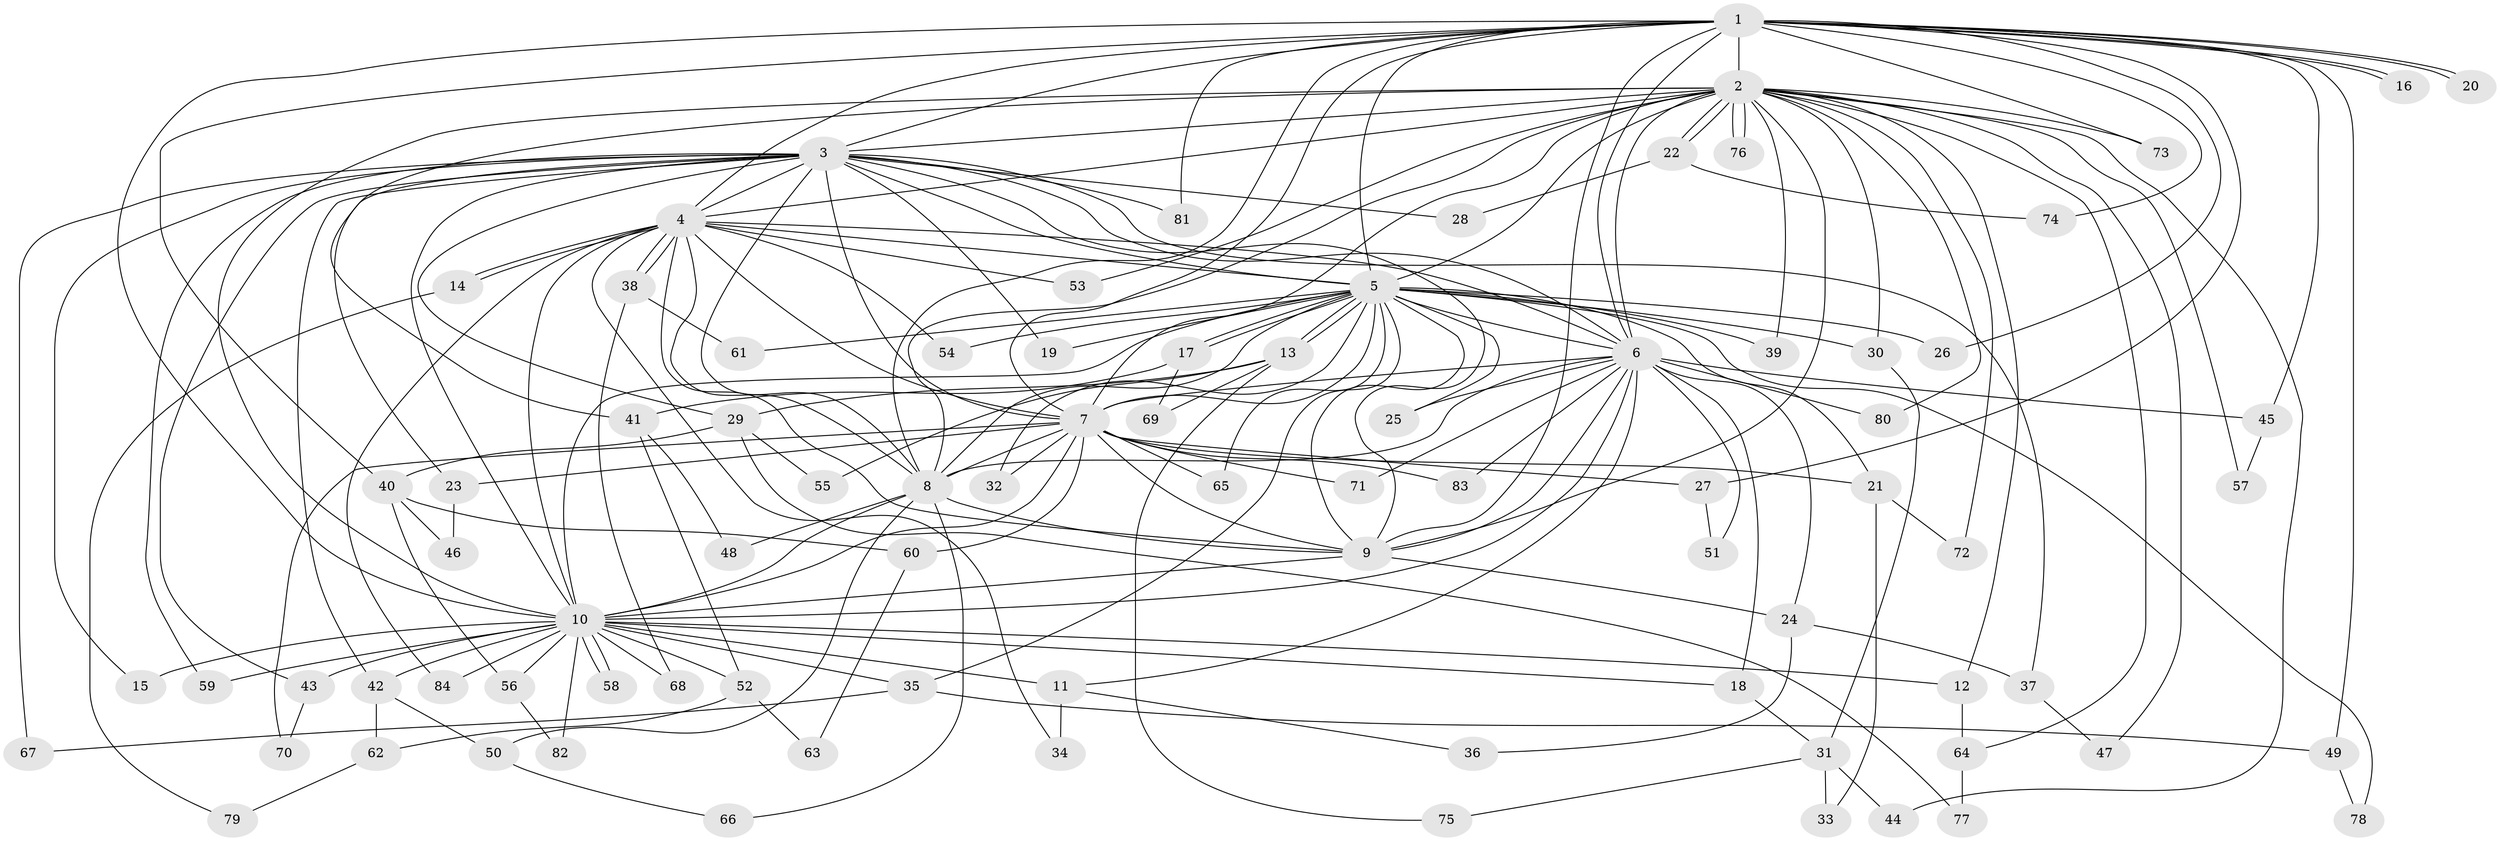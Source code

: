 // Generated by graph-tools (version 1.1) at 2025/14/03/09/25 04:14:19]
// undirected, 84 vertices, 193 edges
graph export_dot {
graph [start="1"]
  node [color=gray90,style=filled];
  1;
  2;
  3;
  4;
  5;
  6;
  7;
  8;
  9;
  10;
  11;
  12;
  13;
  14;
  15;
  16;
  17;
  18;
  19;
  20;
  21;
  22;
  23;
  24;
  25;
  26;
  27;
  28;
  29;
  30;
  31;
  32;
  33;
  34;
  35;
  36;
  37;
  38;
  39;
  40;
  41;
  42;
  43;
  44;
  45;
  46;
  47;
  48;
  49;
  50;
  51;
  52;
  53;
  54;
  55;
  56;
  57;
  58;
  59;
  60;
  61;
  62;
  63;
  64;
  65;
  66;
  67;
  68;
  69;
  70;
  71;
  72;
  73;
  74;
  75;
  76;
  77;
  78;
  79;
  80;
  81;
  82;
  83;
  84;
  1 -- 2;
  1 -- 3;
  1 -- 4;
  1 -- 5;
  1 -- 6;
  1 -- 7;
  1 -- 8;
  1 -- 9;
  1 -- 10;
  1 -- 16;
  1 -- 16;
  1 -- 20;
  1 -- 20;
  1 -- 26;
  1 -- 27;
  1 -- 40;
  1 -- 45;
  1 -- 49;
  1 -- 73;
  1 -- 74;
  1 -- 81;
  2 -- 3;
  2 -- 4;
  2 -- 5;
  2 -- 6;
  2 -- 7;
  2 -- 8;
  2 -- 9;
  2 -- 10;
  2 -- 12;
  2 -- 22;
  2 -- 22;
  2 -- 30;
  2 -- 39;
  2 -- 41;
  2 -- 44;
  2 -- 47;
  2 -- 53;
  2 -- 57;
  2 -- 64;
  2 -- 72;
  2 -- 73;
  2 -- 76;
  2 -- 76;
  2 -- 80;
  3 -- 4;
  3 -- 5;
  3 -- 6;
  3 -- 7;
  3 -- 8;
  3 -- 9;
  3 -- 10;
  3 -- 15;
  3 -- 19;
  3 -- 23;
  3 -- 28;
  3 -- 29;
  3 -- 37;
  3 -- 42;
  3 -- 43;
  3 -- 59;
  3 -- 67;
  3 -- 81;
  4 -- 5;
  4 -- 6;
  4 -- 7;
  4 -- 8;
  4 -- 9;
  4 -- 10;
  4 -- 14;
  4 -- 14;
  4 -- 34;
  4 -- 38;
  4 -- 38;
  4 -- 53;
  4 -- 54;
  4 -- 84;
  5 -- 6;
  5 -- 7;
  5 -- 8;
  5 -- 9;
  5 -- 10;
  5 -- 13;
  5 -- 13;
  5 -- 17;
  5 -- 17;
  5 -- 19;
  5 -- 21;
  5 -- 25;
  5 -- 26;
  5 -- 30;
  5 -- 32;
  5 -- 35;
  5 -- 39;
  5 -- 54;
  5 -- 61;
  5 -- 65;
  5 -- 78;
  6 -- 7;
  6 -- 8;
  6 -- 9;
  6 -- 10;
  6 -- 11;
  6 -- 18;
  6 -- 24;
  6 -- 25;
  6 -- 45;
  6 -- 51;
  6 -- 71;
  6 -- 80;
  6 -- 83;
  7 -- 8;
  7 -- 9;
  7 -- 10;
  7 -- 21;
  7 -- 23;
  7 -- 27;
  7 -- 32;
  7 -- 60;
  7 -- 65;
  7 -- 70;
  7 -- 71;
  7 -- 83;
  8 -- 9;
  8 -- 10;
  8 -- 48;
  8 -- 50;
  8 -- 66;
  9 -- 10;
  9 -- 24;
  10 -- 11;
  10 -- 12;
  10 -- 15;
  10 -- 18;
  10 -- 35;
  10 -- 42;
  10 -- 43;
  10 -- 52;
  10 -- 56;
  10 -- 58;
  10 -- 58;
  10 -- 59;
  10 -- 68;
  10 -- 82;
  10 -- 84;
  11 -- 34;
  11 -- 36;
  12 -- 64;
  13 -- 29;
  13 -- 55;
  13 -- 69;
  13 -- 75;
  14 -- 79;
  17 -- 41;
  17 -- 69;
  18 -- 31;
  21 -- 33;
  21 -- 72;
  22 -- 28;
  22 -- 74;
  23 -- 46;
  24 -- 36;
  24 -- 37;
  27 -- 51;
  29 -- 40;
  29 -- 55;
  29 -- 77;
  30 -- 31;
  31 -- 33;
  31 -- 44;
  31 -- 75;
  35 -- 49;
  35 -- 67;
  37 -- 47;
  38 -- 61;
  38 -- 68;
  40 -- 46;
  40 -- 56;
  40 -- 60;
  41 -- 48;
  41 -- 52;
  42 -- 50;
  42 -- 62;
  43 -- 70;
  45 -- 57;
  49 -- 78;
  50 -- 66;
  52 -- 62;
  52 -- 63;
  56 -- 82;
  60 -- 63;
  62 -- 79;
  64 -- 77;
}
